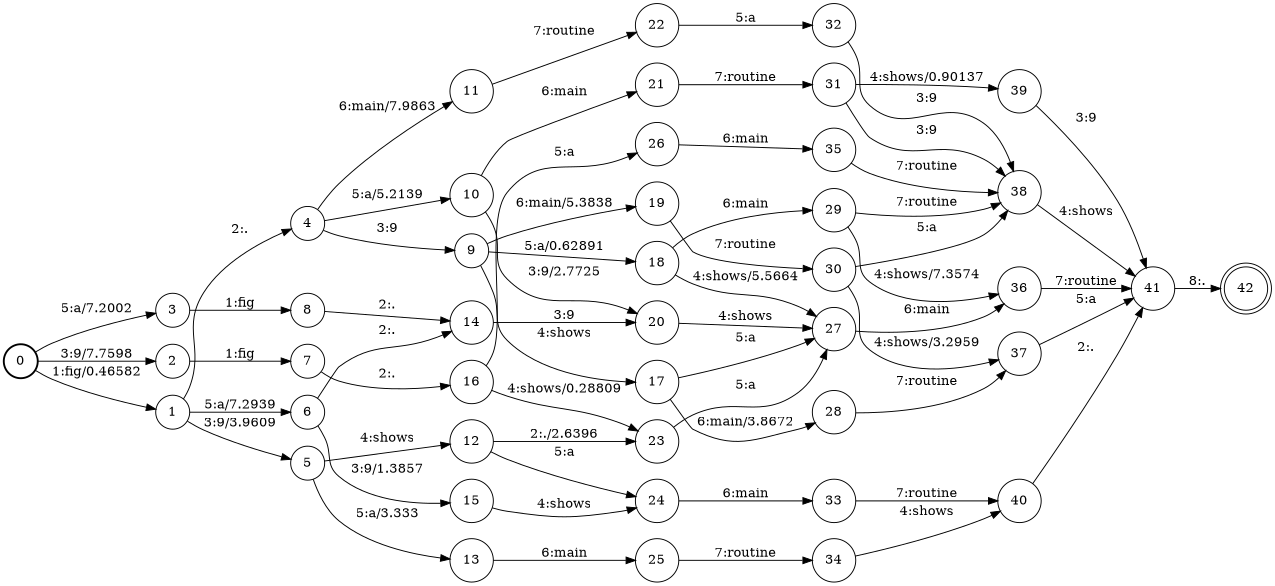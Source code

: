 digraph FST {
rankdir = LR;
size = "8.5,11";
label = "";
center = 1;
orientation = Portrait;
ranksep = "0.4";
nodesep = "0.25";
0 [label = "0", shape = circle, style = bold, fontsize = 14]
	0 -> 1 [label = "1:fig/0.46582", fontsize = 14];
	0 -> 2 [label = "3:9/7.7598", fontsize = 14];
	0 -> 3 [label = "5:a/7.2002", fontsize = 14];
1 [label = "1", shape = circle, style = solid, fontsize = 14]
	1 -> 4 [label = "2:.", fontsize = 14];
	1 -> 5 [label = "3:9/3.9609", fontsize = 14];
	1 -> 6 [label = "5:a/7.2939", fontsize = 14];
2 [label = "2", shape = circle, style = solid, fontsize = 14]
	2 -> 7 [label = "1:fig", fontsize = 14];
3 [label = "3", shape = circle, style = solid, fontsize = 14]
	3 -> 8 [label = "1:fig", fontsize = 14];
4 [label = "4", shape = circle, style = solid, fontsize = 14]
	4 -> 9 [label = "3:9", fontsize = 14];
	4 -> 10 [label = "5:a/5.2139", fontsize = 14];
	4 -> 11 [label = "6:main/7.9863", fontsize = 14];
5 [label = "5", shape = circle, style = solid, fontsize = 14]
	5 -> 12 [label = "4:shows", fontsize = 14];
	5 -> 13 [label = "5:a/3.333", fontsize = 14];
6 [label = "6", shape = circle, style = solid, fontsize = 14]
	6 -> 14 [label = "2:.", fontsize = 14];
	6 -> 15 [label = "3:9/1.3857", fontsize = 14];
7 [label = "7", shape = circle, style = solid, fontsize = 14]
	7 -> 16 [label = "2:.", fontsize = 14];
8 [label = "8", shape = circle, style = solid, fontsize = 14]
	8 -> 14 [label = "2:.", fontsize = 14];
9 [label = "9", shape = circle, style = solid, fontsize = 14]
	9 -> 17 [label = "4:shows", fontsize = 14];
	9 -> 18 [label = "5:a/0.62891", fontsize = 14];
	9 -> 19 [label = "6:main/5.3838", fontsize = 14];
10 [label = "10", shape = circle, style = solid, fontsize = 14]
	10 -> 20 [label = "3:9/2.7725", fontsize = 14];
	10 -> 21 [label = "6:main", fontsize = 14];
11 [label = "11", shape = circle, style = solid, fontsize = 14]
	11 -> 22 [label = "7:routine", fontsize = 14];
12 [label = "12", shape = circle, style = solid, fontsize = 14]
	12 -> 23 [label = "2:./2.6396", fontsize = 14];
	12 -> 24 [label = "5:a", fontsize = 14];
13 [label = "13", shape = circle, style = solid, fontsize = 14]
	13 -> 25 [label = "6:main", fontsize = 14];
14 [label = "14", shape = circle, style = solid, fontsize = 14]
	14 -> 20 [label = "3:9", fontsize = 14];
15 [label = "15", shape = circle, style = solid, fontsize = 14]
	15 -> 24 [label = "4:shows", fontsize = 14];
16 [label = "16", shape = circle, style = solid, fontsize = 14]
	16 -> 23 [label = "4:shows/0.28809", fontsize = 14];
	16 -> 26 [label = "5:a", fontsize = 14];
17 [label = "17", shape = circle, style = solid, fontsize = 14]
	17 -> 27 [label = "5:a", fontsize = 14];
	17 -> 28 [label = "6:main/3.8672", fontsize = 14];
18 [label = "18", shape = circle, style = solid, fontsize = 14]
	18 -> 27 [label = "4:shows/5.5664", fontsize = 14];
	18 -> 29 [label = "6:main", fontsize = 14];
19 [label = "19", shape = circle, style = solid, fontsize = 14]
	19 -> 30 [label = "7:routine", fontsize = 14];
20 [label = "20", shape = circle, style = solid, fontsize = 14]
	20 -> 27 [label = "4:shows", fontsize = 14];
21 [label = "21", shape = circle, style = solid, fontsize = 14]
	21 -> 31 [label = "7:routine", fontsize = 14];
22 [label = "22", shape = circle, style = solid, fontsize = 14]
	22 -> 32 [label = "5:a", fontsize = 14];
23 [label = "23", shape = circle, style = solid, fontsize = 14]
	23 -> 27 [label = "5:a", fontsize = 14];
24 [label = "24", shape = circle, style = solid, fontsize = 14]
	24 -> 33 [label = "6:main", fontsize = 14];
25 [label = "25", shape = circle, style = solid, fontsize = 14]
	25 -> 34 [label = "7:routine", fontsize = 14];
26 [label = "26", shape = circle, style = solid, fontsize = 14]
	26 -> 35 [label = "6:main", fontsize = 14];
27 [label = "27", shape = circle, style = solid, fontsize = 14]
	27 -> 36 [label = "6:main", fontsize = 14];
28 [label = "28", shape = circle, style = solid, fontsize = 14]
	28 -> 37 [label = "7:routine", fontsize = 14];
29 [label = "29", shape = circle, style = solid, fontsize = 14]
	29 -> 36 [label = "4:shows/7.3574", fontsize = 14];
	29 -> 38 [label = "7:routine", fontsize = 14];
30 [label = "30", shape = circle, style = solid, fontsize = 14]
	30 -> 37 [label = "4:shows/3.2959", fontsize = 14];
	30 -> 38 [label = "5:a", fontsize = 14];
31 [label = "31", shape = circle, style = solid, fontsize = 14]
	31 -> 38 [label = "3:9", fontsize = 14];
	31 -> 39 [label = "4:shows/0.90137", fontsize = 14];
32 [label = "32", shape = circle, style = solid, fontsize = 14]
	32 -> 38 [label = "3:9", fontsize = 14];
33 [label = "33", shape = circle, style = solid, fontsize = 14]
	33 -> 40 [label = "7:routine", fontsize = 14];
34 [label = "34", shape = circle, style = solid, fontsize = 14]
	34 -> 40 [label = "4:shows", fontsize = 14];
35 [label = "35", shape = circle, style = solid, fontsize = 14]
	35 -> 38 [label = "7:routine", fontsize = 14];
36 [label = "36", shape = circle, style = solid, fontsize = 14]
	36 -> 41 [label = "7:routine", fontsize = 14];
37 [label = "37", shape = circle, style = solid, fontsize = 14]
	37 -> 41 [label = "5:a", fontsize = 14];
38 [label = "38", shape = circle, style = solid, fontsize = 14]
	38 -> 41 [label = "4:shows", fontsize = 14];
39 [label = "39", shape = circle, style = solid, fontsize = 14]
	39 -> 41 [label = "3:9", fontsize = 14];
40 [label = "40", shape = circle, style = solid, fontsize = 14]
	40 -> 41 [label = "2:.", fontsize = 14];
41 [label = "41", shape = circle, style = solid, fontsize = 14]
	41 -> 42 [label = "8:.", fontsize = 14];
42 [label = "42", shape = doublecircle, style = solid, fontsize = 14]
}
